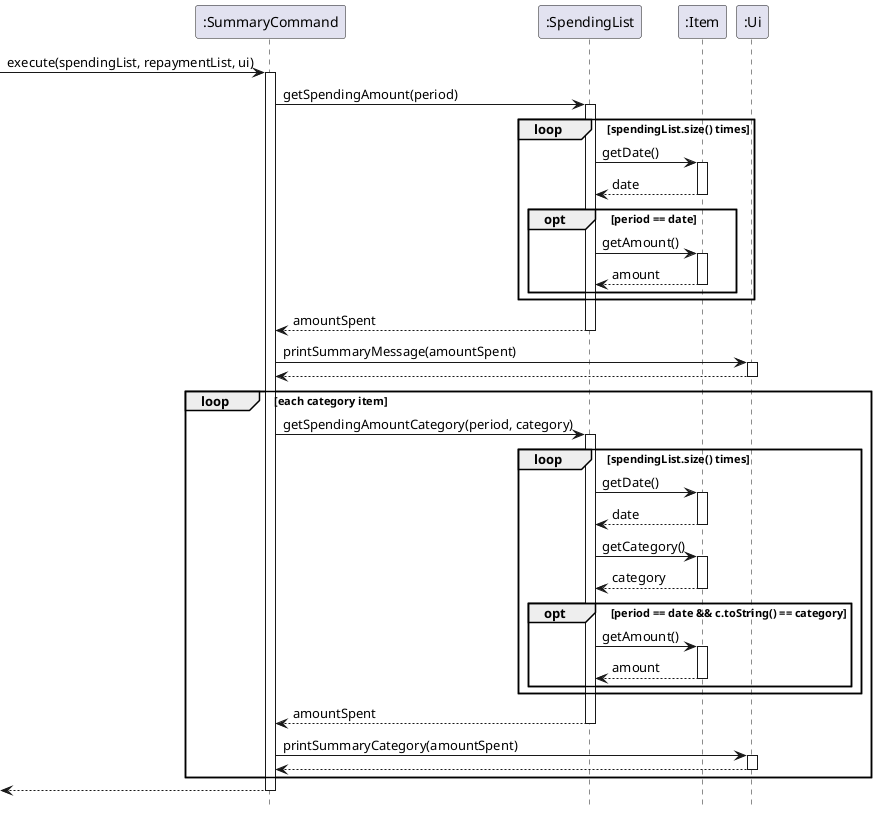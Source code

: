 @startuml
hide footbox

-> ":SummaryCommand": execute(spendingList, repaymentList, ui)
activate ":SummaryCommand"

":SummaryCommand" -> ":SpendingList": getSpendingAmount(period)
activate ":SpendingList"

loop spendingList.size() times


":SpendingList" -> ":Item": getDate()
activate ":Item"
":Item" --> ":SpendingList": date
deactivate ":Item"

opt period == date
":SpendingList" -> ":Item": getAmount()
activate ":Item"
":Item" --> ":SpendingList": amount
deactivate ":Item"

end

end

":SpendingList" --> ":SummaryCommand": amountSpent
deactivate ":SpendingList"
":SummaryCommand" -> ":Ui" : printSummaryMessage(amountSpent)
activate ":Ui"
":Ui" --> ":SummaryCommand"
deactivate ":Ui"

loop each category item
":SummaryCommand" -> ":SpendingList": getSpendingAmountCategory(period, category)
activate ":SpendingList"

loop spendingList.size() times
":SpendingList" -> ":Item": getDate()
activate ":Item"
":Item" --> ":SpendingList": date
deactivate ":Item"

":SpendingList" -> ":Item": getCategory()
activate ":Item"
":Item" --> ":SpendingList": category
deactivate ":Item"

opt period == date && c.toString() == category
":SpendingList" -> ":Item": getAmount()
activate ":Item"
":Item" --> ":SpendingList": amount
deactivate ":Item"
end
end


":SpendingList" --> ":SummaryCommand": amountSpent
deactivate ":SpendingList"

":SummaryCommand" -> ":Ui" : printSummaryCategory(amountSpent)
activate ":Ui"
":Ui" --> ":SummaryCommand"
deactivate ":Ui"
end

<-- ":SummaryCommand"
deactivate ":SummaryCommand"
@enduml